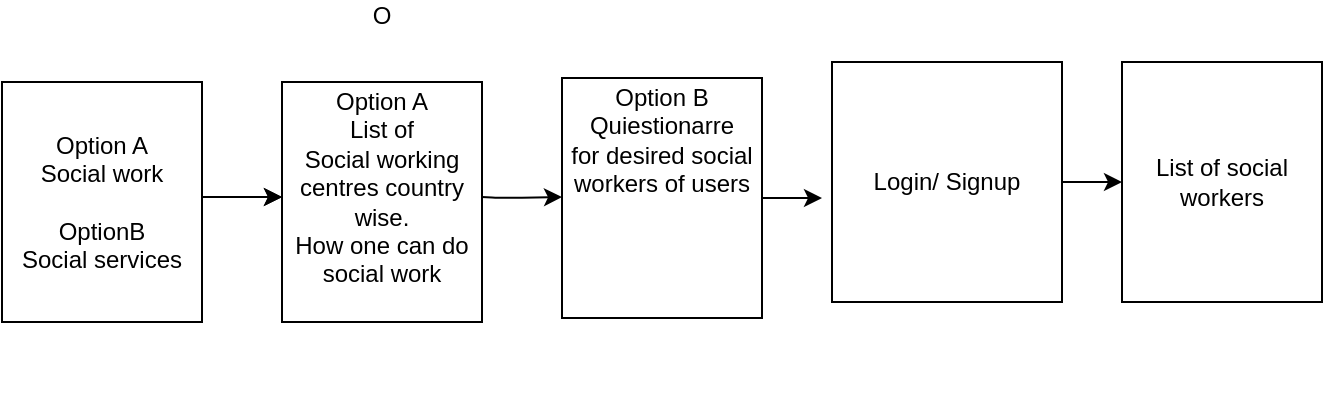 <mxfile version="13.6.6" type="github">
  <diagram id="i9ZStBCnUw4le3Zuh658" name="Page-1">
    <mxGraphModel dx="659" dy="479" grid="1" gridSize="10" guides="1" tooltips="1" connect="1" arrows="1" fold="1" page="1" pageScale="1" pageWidth="850" pageHeight="1100" math="0" shadow="0">
      <root>
        <mxCell id="0" />
        <mxCell id="1" parent="0" />
        <mxCell id="_Opn6ATvA_e9WpAW2TfW-1" value="&lt;div&gt;Option A&lt;/div&gt;&lt;div&gt;Social work&lt;br&gt;&lt;/div&gt;&lt;div&gt;&lt;br&gt;&lt;/div&gt;&lt;div&gt;OptionB&lt;/div&gt;&lt;div&gt;Social services&lt;br&gt;&lt;/div&gt;" style="rounded=0;whiteSpace=wrap;html=1;" vertex="1" parent="1">
          <mxGeometry x="10" y="170" width="100" height="120" as="geometry" />
        </mxCell>
        <mxCell id="_Opn6ATvA_e9WpAW2TfW-7" value="" style="endArrow=classic;html=1;" edge="1" parent="1">
          <mxGeometry width="50" height="50" relative="1" as="geometry">
            <mxPoint x="110" y="227.5" as="sourcePoint" />
            <mxPoint x="150" y="227.5" as="targetPoint" />
          </mxGeometry>
        </mxCell>
        <mxCell id="_Opn6ATvA_e9WpAW2TfW-8" value="" style="endArrow=classic;html=1;" edge="1" parent="1">
          <mxGeometry width="50" height="50" relative="1" as="geometry">
            <mxPoint x="250" y="227.5" as="sourcePoint" />
            <mxPoint x="290" y="227.5" as="targetPoint" />
            <Array as="points">
              <mxPoint x="250" y="228" />
              <mxPoint x="260" y="228" />
            </Array>
          </mxGeometry>
        </mxCell>
        <mxCell id="_Opn6ATvA_e9WpAW2TfW-31" style="edgeStyle=orthogonalEdgeStyle;rounded=0;orthogonalLoop=1;jettySize=auto;html=1;exitX=1;exitY=0.5;exitDx=0;exitDy=0;" edge="1" parent="1" source="_Opn6ATvA_e9WpAW2TfW-12">
          <mxGeometry relative="1" as="geometry">
            <mxPoint x="420" y="228" as="targetPoint" />
          </mxGeometry>
        </mxCell>
        <mxCell id="_Opn6ATvA_e9WpAW2TfW-12" value="&lt;div&gt;Option B&lt;/div&gt;&lt;div&gt;Quiestionarre&lt;br&gt;&lt;/div&gt;&lt;div&gt;for desired social workers of users &lt;br&gt;&lt;/div&gt;&lt;div&gt;&lt;br&gt;&lt;/div&gt;&lt;div&gt;&lt;br&gt;&lt;/div&gt;&lt;div&gt;&lt;br&gt;&lt;/div&gt;&lt;div&gt;&lt;br&gt;&lt;/div&gt;" style="rounded=0;whiteSpace=wrap;html=1;" vertex="1" parent="1">
          <mxGeometry x="290" y="168" width="100" height="120" as="geometry" />
        </mxCell>
        <mxCell id="_Opn6ATvA_e9WpAW2TfW-13" value="&lt;div&gt;O&lt;/div&gt;&lt;div&gt;&lt;br&gt;&lt;/div&gt;&lt;div&gt;&lt;br&gt;&lt;/div&gt;&lt;div&gt;Option A&lt;/div&gt;&lt;div&gt;List of &lt;br&gt;&lt;/div&gt;&lt;div&gt;Social working centres country wise.&lt;br&gt;&lt;/div&gt;&lt;div&gt;How one can do social work&lt;br&gt;&lt;/div&gt;&lt;div&gt;&lt;br&gt;&lt;/div&gt;&lt;div&gt;&lt;br&gt;&lt;/div&gt;&lt;div&gt;&lt;br&gt;&lt;/div&gt;&lt;div&gt;&lt;br&gt;&lt;/div&gt;" style="rounded=0;whiteSpace=wrap;html=1;" vertex="1" parent="1">
          <mxGeometry x="150" y="170" width="100" height="120" as="geometry" />
        </mxCell>
        <mxCell id="_Opn6ATvA_e9WpAW2TfW-33" style="edgeStyle=orthogonalEdgeStyle;rounded=0;orthogonalLoop=1;jettySize=auto;html=1;exitX=1;exitY=0.5;exitDx=0;exitDy=0;" edge="1" parent="1" source="_Opn6ATvA_e9WpAW2TfW-17">
          <mxGeometry relative="1" as="geometry">
            <mxPoint x="570" y="220" as="targetPoint" />
          </mxGeometry>
        </mxCell>
        <mxCell id="_Opn6ATvA_e9WpAW2TfW-17" value="Login/ Signup" style="rounded=0;whiteSpace=wrap;html=1;" vertex="1" parent="1">
          <mxGeometry x="425" y="160" width="115" height="120" as="geometry" />
        </mxCell>
        <mxCell id="_Opn6ATvA_e9WpAW2TfW-22" value="" style="endArrow=classic;html=1;" edge="1" parent="1">
          <mxGeometry width="50" height="50" relative="1" as="geometry">
            <mxPoint x="110" y="227.5" as="sourcePoint" />
            <mxPoint x="150" y="227.5" as="targetPoint" />
          </mxGeometry>
        </mxCell>
        <mxCell id="_Opn6ATvA_e9WpAW2TfW-34" value="Login/ Signup" style="rounded=0;whiteSpace=wrap;html=1;" vertex="1" parent="1">
          <mxGeometry x="425" y="160" width="115" height="120" as="geometry" />
        </mxCell>
        <mxCell id="_Opn6ATvA_e9WpAW2TfW-36" value="List of social workers " style="rounded=0;whiteSpace=wrap;html=1;" vertex="1" parent="1">
          <mxGeometry x="570" y="160" width="100" height="120" as="geometry" />
        </mxCell>
      </root>
    </mxGraphModel>
  </diagram>
</mxfile>
